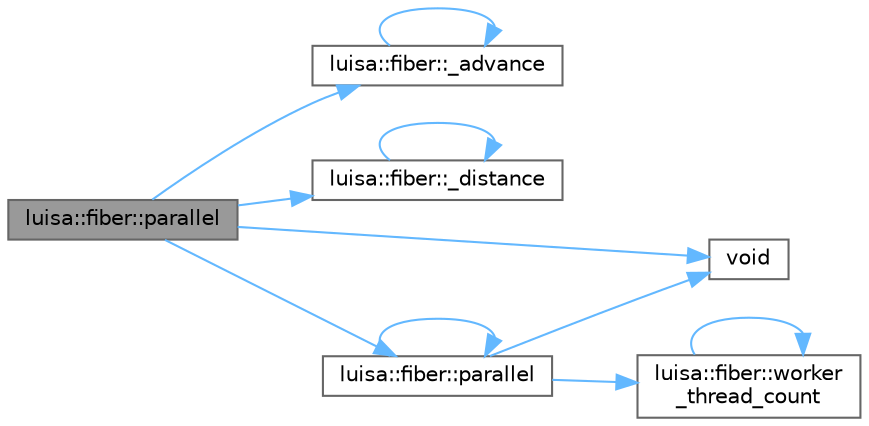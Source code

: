 digraph "luisa::fiber::parallel"
{
 // LATEX_PDF_SIZE
  bgcolor="transparent";
  edge [fontname=Helvetica,fontsize=10,labelfontname=Helvetica,labelfontsize=10];
  node [fontname=Helvetica,fontsize=10,shape=box,height=0.2,width=0.4];
  rankdir="LR";
  Node1 [id="Node000001",label="luisa::fiber::parallel",height=0.2,width=0.4,color="gray40", fillcolor="grey60", style="filled", fontcolor="black",tooltip=" "];
  Node1 -> Node2 [id="edge1_Node000001_Node000002",color="steelblue1",style="solid",tooltip=" "];
  Node2 [id="Node000002",label="luisa::fiber::_advance",height=0.2,width=0.4,color="grey40", fillcolor="white", style="filled",URL="$namespaceluisa_1_1fiber.html#a04b927c638d97e1f4b8e6cb350fd6f3a",tooltip=" "];
  Node2 -> Node2 [id="edge2_Node000002_Node000002",color="steelblue1",style="solid",tooltip=" "];
  Node1 -> Node3 [id="edge3_Node000001_Node000003",color="steelblue1",style="solid",tooltip=" "];
  Node3 [id="Node000003",label="luisa::fiber::_distance",height=0.2,width=0.4,color="grey40", fillcolor="white", style="filled",URL="$namespaceluisa_1_1fiber.html#afdff6ad0f3ceb944e7286bb7e36cd7aa",tooltip=" "];
  Node3 -> Node3 [id="edge4_Node000003_Node000003",color="steelblue1",style="solid",tooltip=" "];
  Node1 -> Node4 [id="edge5_Node000001_Node000004",color="steelblue1",style="solid",tooltip=" "];
  Node4 [id="Node000004",label="luisa::fiber::parallel",height=0.2,width=0.4,color="grey40", fillcolor="white", style="filled",URL="$namespaceluisa_1_1fiber.html#ada17d1d1013ce5a021a02c6f06ba6ed0",tooltip=" "];
  Node4 -> Node4 [id="edge6_Node000004_Node000004",color="steelblue1",style="solid",tooltip=" "];
  Node4 -> Node5 [id="edge7_Node000004_Node000005",color="steelblue1",style="solid",tooltip=" "];
  Node5 [id="Node000005",label="void",height=0.2,width=0.4,color="grey40", fillcolor="white", style="filled",URL="$mimalloc_8h.html#a9d6d8aef94ac19034a5f163606f84830",tooltip=" "];
  Node4 -> Node6 [id="edge8_Node000004_Node000006",color="steelblue1",style="solid",tooltip=" "];
  Node6 [id="Node000006",label="luisa::fiber::worker\l_thread_count",height=0.2,width=0.4,color="grey40", fillcolor="white", style="filled",URL="$namespaceluisa_1_1fiber.html#a11e5ff95cfa6d1e4f3453bb9055f9f90",tooltip=" "];
  Node6 -> Node6 [id="edge9_Node000006_Node000006",color="steelblue1",style="solid",tooltip=" "];
  Node1 -> Node5 [id="edge10_Node000001_Node000005",color="steelblue1",style="solid",tooltip=" "];
}
